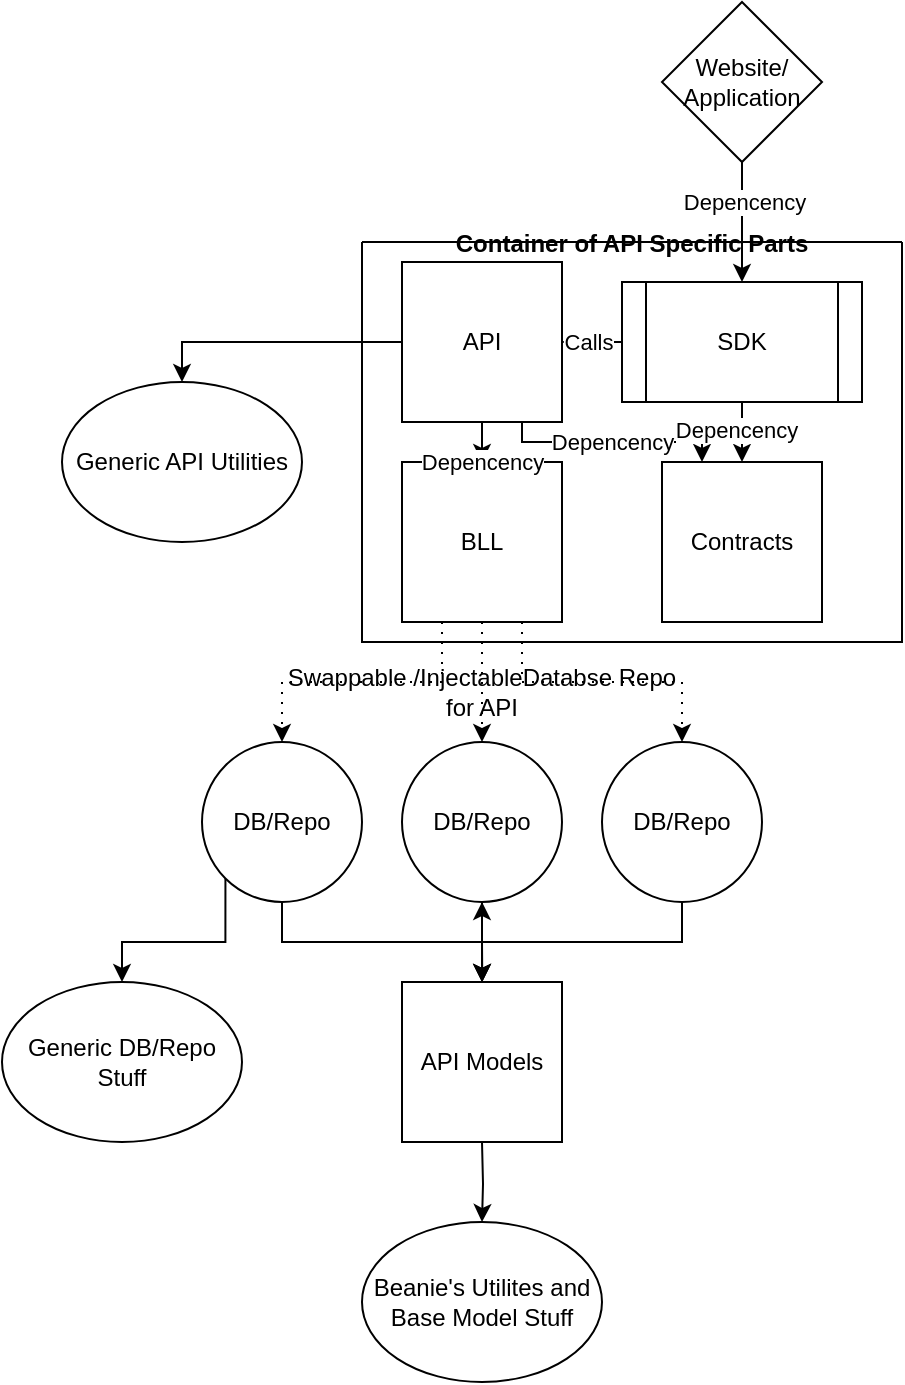<mxfile version="24.4.8" type="device">
  <diagram name="Page-1" id="FqOslIC63POGk2gJGfKN">
    <mxGraphModel dx="627" dy="565" grid="1" gridSize="10" guides="1" tooltips="1" connect="1" arrows="1" fold="1" page="1" pageScale="1" pageWidth="850" pageHeight="1100" math="0" shadow="0">
      <root>
        <mxCell id="0" />
        <mxCell id="1" parent="0" />
        <mxCell id="jv9oliPeF3g9QesXjXGy-32" style="edgeStyle=orthogonalEdgeStyle;rounded=0;orthogonalLoop=1;jettySize=auto;html=1;exitX=0;exitY=1;exitDx=0;exitDy=0;entryX=0.5;entryY=0;entryDx=0;entryDy=0;" edge="1" parent="1" source="jv9oliPeF3g9QesXjXGy-5" target="jv9oliPeF3g9QesXjXGy-31">
          <mxGeometry relative="1" as="geometry" />
        </mxCell>
        <mxCell id="jv9oliPeF3g9QesXjXGy-33" style="edgeStyle=orthogonalEdgeStyle;rounded=0;orthogonalLoop=1;jettySize=auto;html=1;entryX=0.5;entryY=0;entryDx=0;entryDy=0;" edge="1" parent="1" source="jv9oliPeF3g9QesXjXGy-5">
          <mxGeometry relative="1" as="geometry">
            <mxPoint x="390" y="580" as="targetPoint" />
            <Array as="points">
              <mxPoint x="290" y="560" />
              <mxPoint x="390" y="560" />
            </Array>
          </mxGeometry>
        </mxCell>
        <mxCell id="jv9oliPeF3g9QesXjXGy-5" value="DB/Repo" style="ellipse;whiteSpace=wrap;html=1;aspect=fixed;" vertex="1" parent="1">
          <mxGeometry x="250" y="460" width="80" height="80" as="geometry" />
        </mxCell>
        <mxCell id="jv9oliPeF3g9QesXjXGy-13" style="edgeStyle=orthogonalEdgeStyle;rounded=0;orthogonalLoop=1;jettySize=auto;html=1;entryX=0.5;entryY=0;entryDx=0;entryDy=0;" edge="1" parent="1" source="jv9oliPeF3g9QesXjXGy-11" target="jv9oliPeF3g9QesXjXGy-6">
          <mxGeometry relative="1" as="geometry" />
        </mxCell>
        <mxCell id="jv9oliPeF3g9QesXjXGy-15" value="Depencency" style="edgeLabel;html=1;align=center;verticalAlign=middle;resizable=0;points=[];" vertex="1" connectable="0" parent="jv9oliPeF3g9QesXjXGy-13">
          <mxGeometry x="-0.331" y="1" relative="1" as="geometry">
            <mxPoint as="offset" />
          </mxGeometry>
        </mxCell>
        <mxCell id="jv9oliPeF3g9QesXjXGy-11" value="Website/&lt;div&gt;Application&lt;/div&gt;" style="rhombus;whiteSpace=wrap;html=1;" vertex="1" parent="1">
          <mxGeometry x="480" y="90" width="80" height="80" as="geometry" />
        </mxCell>
        <mxCell id="jv9oliPeF3g9QesXjXGy-20" value="Container of API Specific Parts" style="swimlane;startSize=0;" vertex="1" parent="1">
          <mxGeometry x="330" y="210" width="270" height="200" as="geometry">
            <mxRectangle x="330" y="210" width="50" height="40" as="alternateBounds" />
          </mxGeometry>
        </mxCell>
        <mxCell id="jv9oliPeF3g9QesXjXGy-1" value="API" style="whiteSpace=wrap;html=1;aspect=fixed;" vertex="1" parent="jv9oliPeF3g9QesXjXGy-20">
          <mxGeometry x="20" y="10" width="80" height="80" as="geometry" />
        </mxCell>
        <mxCell id="jv9oliPeF3g9QesXjXGy-3" value="BLL" style="whiteSpace=wrap;html=1;aspect=fixed;" vertex="1" parent="jv9oliPeF3g9QesXjXGy-20">
          <mxGeometry x="20" y="110" width="80" height="80" as="geometry" />
        </mxCell>
        <mxCell id="jv9oliPeF3g9QesXjXGy-8" style="edgeStyle=orthogonalEdgeStyle;rounded=0;orthogonalLoop=1;jettySize=auto;html=1;exitX=0.5;exitY=1;exitDx=0;exitDy=0;entryX=0.5;entryY=0;entryDx=0;entryDy=0;" edge="1" parent="jv9oliPeF3g9QesXjXGy-20" source="jv9oliPeF3g9QesXjXGy-1" target="jv9oliPeF3g9QesXjXGy-3">
          <mxGeometry relative="1" as="geometry" />
        </mxCell>
        <mxCell id="jv9oliPeF3g9QesXjXGy-18" value="Depencency" style="edgeLabel;html=1;align=center;verticalAlign=middle;resizable=0;points=[];" vertex="1" connectable="0" parent="jv9oliPeF3g9QesXjXGy-8">
          <mxGeometry x="0.014" y="-1" relative="1" as="geometry">
            <mxPoint x="1" y="10" as="offset" />
          </mxGeometry>
        </mxCell>
        <mxCell id="jv9oliPeF3g9QesXjXGy-2" value="Contracts" style="whiteSpace=wrap;html=1;aspect=fixed;" vertex="1" parent="jv9oliPeF3g9QesXjXGy-20">
          <mxGeometry x="150" y="110" width="80" height="80" as="geometry" />
        </mxCell>
        <mxCell id="jv9oliPeF3g9QesXjXGy-9" style="edgeStyle=orthogonalEdgeStyle;rounded=0;orthogonalLoop=1;jettySize=auto;html=1;exitX=0.75;exitY=1;exitDx=0;exitDy=0;entryX=0.25;entryY=0;entryDx=0;entryDy=0;" edge="1" parent="jv9oliPeF3g9QesXjXGy-20" source="jv9oliPeF3g9QesXjXGy-1" target="jv9oliPeF3g9QesXjXGy-2">
          <mxGeometry relative="1" as="geometry">
            <Array as="points">
              <mxPoint x="120" y="100" />
              <mxPoint x="260" y="100" />
            </Array>
          </mxGeometry>
        </mxCell>
        <mxCell id="jv9oliPeF3g9QesXjXGy-17" value="Depencency" style="edgeLabel;html=1;align=center;verticalAlign=middle;resizable=0;points=[];" vertex="1" connectable="0" parent="jv9oliPeF3g9QesXjXGy-9">
          <mxGeometry x="-0.002" relative="1" as="geometry">
            <mxPoint as="offset" />
          </mxGeometry>
        </mxCell>
        <mxCell id="jv9oliPeF3g9QesXjXGy-6" value="SDK" style="shape=process;whiteSpace=wrap;html=1;backgroundOutline=1;" vertex="1" parent="jv9oliPeF3g9QesXjXGy-20">
          <mxGeometry x="130" y="20" width="120" height="60" as="geometry" />
        </mxCell>
        <mxCell id="jv9oliPeF3g9QesXjXGy-7" style="edgeStyle=orthogonalEdgeStyle;rounded=0;orthogonalLoop=1;jettySize=auto;html=1;exitX=0.5;exitY=1;exitDx=0;exitDy=0;entryX=0.5;entryY=0;entryDx=0;entryDy=0;" edge="1" parent="jv9oliPeF3g9QesXjXGy-20" source="jv9oliPeF3g9QesXjXGy-6" target="jv9oliPeF3g9QesXjXGy-2">
          <mxGeometry relative="1" as="geometry" />
        </mxCell>
        <mxCell id="jv9oliPeF3g9QesXjXGy-16" value="Depencency" style="edgeLabel;html=1;align=center;verticalAlign=middle;resizable=0;points=[];" vertex="1" connectable="0" parent="jv9oliPeF3g9QesXjXGy-7">
          <mxGeometry x="-0.082" y="-3" relative="1" as="geometry">
            <mxPoint as="offset" />
          </mxGeometry>
        </mxCell>
        <mxCell id="jv9oliPeF3g9QesXjXGy-12" style="edgeStyle=orthogonalEdgeStyle;rounded=0;orthogonalLoop=1;jettySize=auto;html=1;entryX=1;entryY=0.5;entryDx=0;entryDy=0;dashed=1;dashPattern=8 8;" edge="1" parent="jv9oliPeF3g9QesXjXGy-20" source="jv9oliPeF3g9QesXjXGy-6" target="jv9oliPeF3g9QesXjXGy-1">
          <mxGeometry relative="1" as="geometry" />
        </mxCell>
        <mxCell id="jv9oliPeF3g9QesXjXGy-14" value="Calls" style="edgeLabel;html=1;align=center;verticalAlign=middle;resizable=0;points=[];" vertex="1" connectable="0" parent="jv9oliPeF3g9QesXjXGy-12">
          <mxGeometry x="-0.075" relative="1" as="geometry">
            <mxPoint as="offset" />
          </mxGeometry>
        </mxCell>
        <mxCell id="jv9oliPeF3g9QesXjXGy-34" style="edgeStyle=orthogonalEdgeStyle;rounded=0;orthogonalLoop=1;jettySize=auto;html=1;exitX=0.5;exitY=1;exitDx=0;exitDy=0;" edge="1" parent="1" source="jv9oliPeF3g9QesXjXGy-25">
          <mxGeometry relative="1" as="geometry">
            <mxPoint x="390.143" y="580" as="targetPoint" />
          </mxGeometry>
        </mxCell>
        <mxCell id="jv9oliPeF3g9QesXjXGy-25" value="DB/Repo" style="ellipse;whiteSpace=wrap;html=1;aspect=fixed;" vertex="1" parent="1">
          <mxGeometry x="350" y="460" width="80" height="80" as="geometry" />
        </mxCell>
        <mxCell id="jv9oliPeF3g9QesXjXGy-35" style="edgeStyle=orthogonalEdgeStyle;rounded=0;orthogonalLoop=1;jettySize=auto;html=1;entryX=0.5;entryY=0;entryDx=0;entryDy=0;" edge="1" parent="1" source="jv9oliPeF3g9QesXjXGy-26">
          <mxGeometry relative="1" as="geometry">
            <mxPoint x="390" y="580" as="targetPoint" />
            <Array as="points">
              <mxPoint x="490" y="560" />
              <mxPoint x="390" y="560" />
            </Array>
          </mxGeometry>
        </mxCell>
        <mxCell id="jv9oliPeF3g9QesXjXGy-26" value="DB/Repo" style="ellipse;whiteSpace=wrap;html=1;aspect=fixed;" vertex="1" parent="1">
          <mxGeometry x="450" y="460" width="80" height="80" as="geometry" />
        </mxCell>
        <mxCell id="jv9oliPeF3g9QesXjXGy-27" value="Beanie&#39;s Utilites and Base Model Stuff" style="ellipse;whiteSpace=wrap;html=1;" vertex="1" parent="1">
          <mxGeometry x="330" y="700" width="120" height="80" as="geometry" />
        </mxCell>
        <mxCell id="jv9oliPeF3g9QesXjXGy-41" style="edgeStyle=orthogonalEdgeStyle;rounded=0;orthogonalLoop=1;jettySize=auto;html=1;entryX=0.5;entryY=0;entryDx=0;entryDy=0;" edge="1" parent="1" target="jv9oliPeF3g9QesXjXGy-27">
          <mxGeometry relative="1" as="geometry">
            <mxPoint x="390" y="660" as="sourcePoint" />
          </mxGeometry>
        </mxCell>
        <mxCell id="jv9oliPeF3g9QesXjXGy-29" value="Generic API Utilities" style="ellipse;whiteSpace=wrap;html=1;" vertex="1" parent="1">
          <mxGeometry x="180" y="280" width="120" height="80" as="geometry" />
        </mxCell>
        <mxCell id="jv9oliPeF3g9QesXjXGy-30" style="edgeStyle=orthogonalEdgeStyle;rounded=0;orthogonalLoop=1;jettySize=auto;html=1;entryX=0.5;entryY=0;entryDx=0;entryDy=0;" edge="1" parent="1" source="jv9oliPeF3g9QesXjXGy-1" target="jv9oliPeF3g9QesXjXGy-29">
          <mxGeometry relative="1" as="geometry" />
        </mxCell>
        <mxCell id="jv9oliPeF3g9QesXjXGy-31" value="Generic DB/Repo Stuff" style="ellipse;whiteSpace=wrap;html=1;" vertex="1" parent="1">
          <mxGeometry x="150" y="580" width="120" height="80" as="geometry" />
        </mxCell>
        <mxCell id="jv9oliPeF3g9QesXjXGy-37" style="edgeStyle=orthogonalEdgeStyle;rounded=0;orthogonalLoop=1;jettySize=auto;html=1;exitX=0.25;exitY=1;exitDx=0;exitDy=0;entryX=0.5;entryY=0;entryDx=0;entryDy=0;dashed=1;dashPattern=1 4;" edge="1" parent="1" source="jv9oliPeF3g9QesXjXGy-3" target="jv9oliPeF3g9QesXjXGy-5">
          <mxGeometry relative="1" as="geometry" />
        </mxCell>
        <mxCell id="jv9oliPeF3g9QesXjXGy-38" style="edgeStyle=orthogonalEdgeStyle;rounded=0;orthogonalLoop=1;jettySize=auto;html=1;exitX=0.5;exitY=1;exitDx=0;exitDy=0;entryX=0.5;entryY=0;entryDx=0;entryDy=0;dashed=1;dashPattern=1 4;" edge="1" parent="1" source="jv9oliPeF3g9QesXjXGy-3" target="jv9oliPeF3g9QesXjXGy-25">
          <mxGeometry relative="1" as="geometry" />
        </mxCell>
        <mxCell id="jv9oliPeF3g9QesXjXGy-39" style="edgeStyle=orthogonalEdgeStyle;rounded=0;orthogonalLoop=1;jettySize=auto;html=1;exitX=0.75;exitY=1;exitDx=0;exitDy=0;entryX=0.5;entryY=0;entryDx=0;entryDy=0;dashed=1;dashPattern=1 4;" edge="1" parent="1" source="jv9oliPeF3g9QesXjXGy-3" target="jv9oliPeF3g9QesXjXGy-26">
          <mxGeometry relative="1" as="geometry" />
        </mxCell>
        <mxCell id="jv9oliPeF3g9QesXjXGy-40" value="Swappable /InjectableDatabse Repo for API" style="text;html=1;align=center;verticalAlign=middle;whiteSpace=wrap;rounded=0;" vertex="1" parent="1">
          <mxGeometry x="290" y="420" width="200" height="30" as="geometry" />
        </mxCell>
        <mxCell id="jv9oliPeF3g9QesXjXGy-43" value="" style="edgeStyle=orthogonalEdgeStyle;rounded=0;orthogonalLoop=1;jettySize=auto;html=1;" edge="1" parent="1" source="jv9oliPeF3g9QesXjXGy-42" target="jv9oliPeF3g9QesXjXGy-25">
          <mxGeometry relative="1" as="geometry" />
        </mxCell>
        <mxCell id="jv9oliPeF3g9QesXjXGy-42" value="API Models" style="whiteSpace=wrap;html=1;aspect=fixed;" vertex="1" parent="1">
          <mxGeometry x="350" y="580" width="80" height="80" as="geometry" />
        </mxCell>
      </root>
    </mxGraphModel>
  </diagram>
</mxfile>
